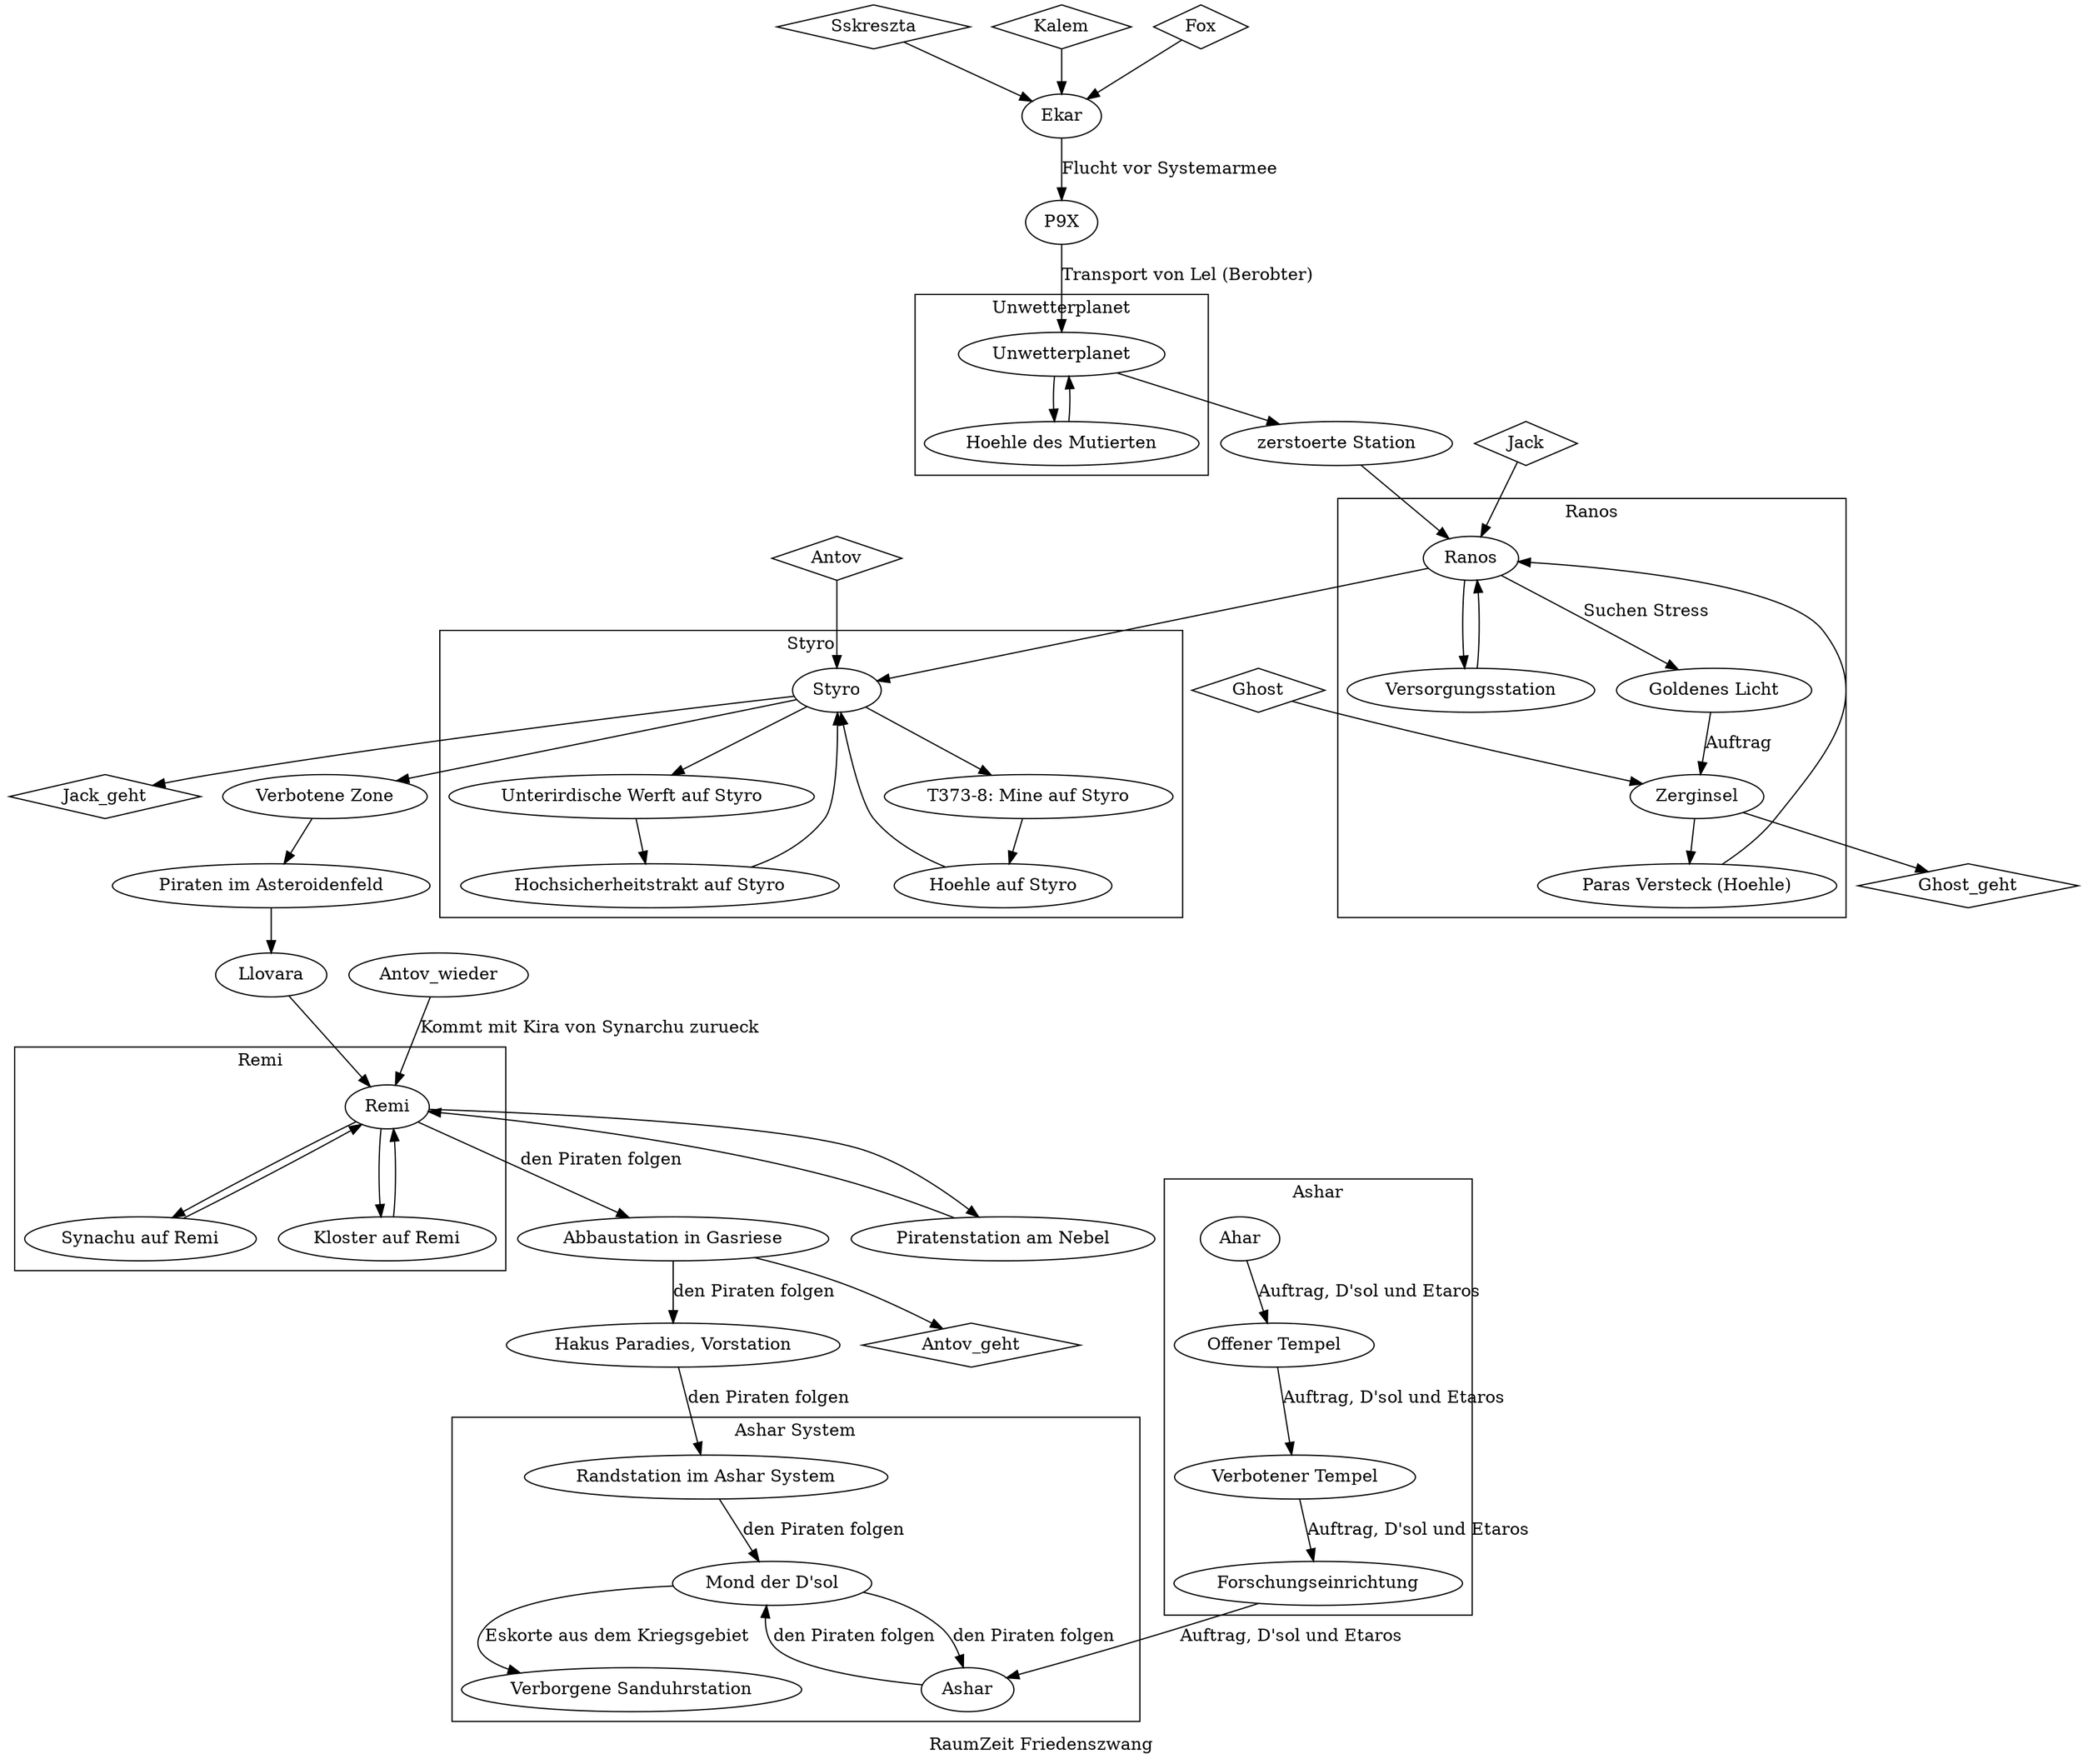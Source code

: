 digraph G {
    name = "RaumZeit Friedenszwang"
    label = "RaumZeit Friedenszwang"
    // Personen
    node [shape="diamond"] Sskreszta; Kalem; Fox; Jack; Jack_geht; Ghost; Ghost_geht; Antov; Antov_geht
    
    node [shape=""]
    // dazugestoßen 
    Sskreszta -> Ekar
    Kalem -> Ekar
    Fox -> Ekar
    Jack -> Ranos
    Ghost -> Zerginsel 
    Antov -> Styro
    
    // verlassen
    Zerginsel -> Ghost_geht
    Styro -> Jack_geht
    "Abbaustation in Gasriese" -> Antov_geht

    // wiedergekommen
    edge [label="Kommt mit Kira von Synarchu zurueck"]
    Antov_wieder -> Remi
    
    // Der Weg
    edge [label="Flucht vor Systemarmee"] Ekar -> P9X 
    edge [label="Transport von Lel (Berobter)"] P9X -> Unwetterplanet
    edge [label=""]
    Unwetterplanet -> "zerstoerte Station" -> Ranos -> Styro -> "Verbotene Zone" -> "Piraten im Asteroidenfeld" -> Llovara -> Remi -> "Piratenstation am Nebel" -> Remi

    edge [label="den Piraten folgen"] Remi -> "Abbaustation in Gasriese" 
    "Abbaustation in Gasriese" -> "Hakus Paradies, Vorstation" -> "Randstation im Ashar System"

    // Wie es weitergehen koennte. 
    edge [style="dashed"]
    
    edge [label="" style=""]
    // Beschreibungen
        
        // Ereignisse auf dem Unwetterplaneten
        subgraph cluster0 {
            name = Unwetterplanet
            label = Unwetterplanet
            Unwetterplanet -> "Hoehle des Mutierten" -> Unwetterplanet
        }
        
        // Ereignisse in Ranos
        subgraph cluster1 {
            name = Ranos
            label = Ranos
            edge [label="Suchen Stress"]Ranos -> "Goldenes Licht"
            edge [label="Auftrag"] "Goldenes Licht" -> Zerginsel
            edge [label=""] Zerginsel -> "Paras Versteck (Hoehle)" -> Ranos -> Versorgungsstation -> Ranos
        }
        
        // Ereignisse in Styro
        subgraph cluster2 {
            name = Styro
            label = Styro
            Styro -> "T373-8: Mine auf Styro" ->  "Hoehle auf Styro" -> Styro -> "Unterirdische Werft auf Styro" -> "Hochsicherheitstrakt auf Styro" -> Styro 
        }
        
        // Ereignisse auf Remi
        subgraph cluster3 { 
            name = Remi
            label = Remi
            Remi -> "Synachu auf Remi" -> Remi -> "Kloster auf Remi" -> Remi
        }

        // Ereignisse bei Ashar
        subgraph cluster4 { 
            name = "Ashar System"
            label = "Ashar System"
            edge [label="den Piraten folgen"] "Randstation im Ashar System" -> "Mond der D'sol" -> "Ashar" -> "Mond der D'sol"
            edge [label="Eskorte aus dem Kriegsgebiet"] "Mond der D'sol" -> "Verborgene Sanduhrstation"
        }

        // Ereignisse auf Ashar
        subgraph cluster5 { 
            name = "Ashar"
            label = "Ashar"
            edge [label="Auftrag, D'sol und Etaros"] Ahar -> "Offener Tempel" -> "Verbotener Tempel" -> Forschungseinrichtung -> Ashar
        }
}
